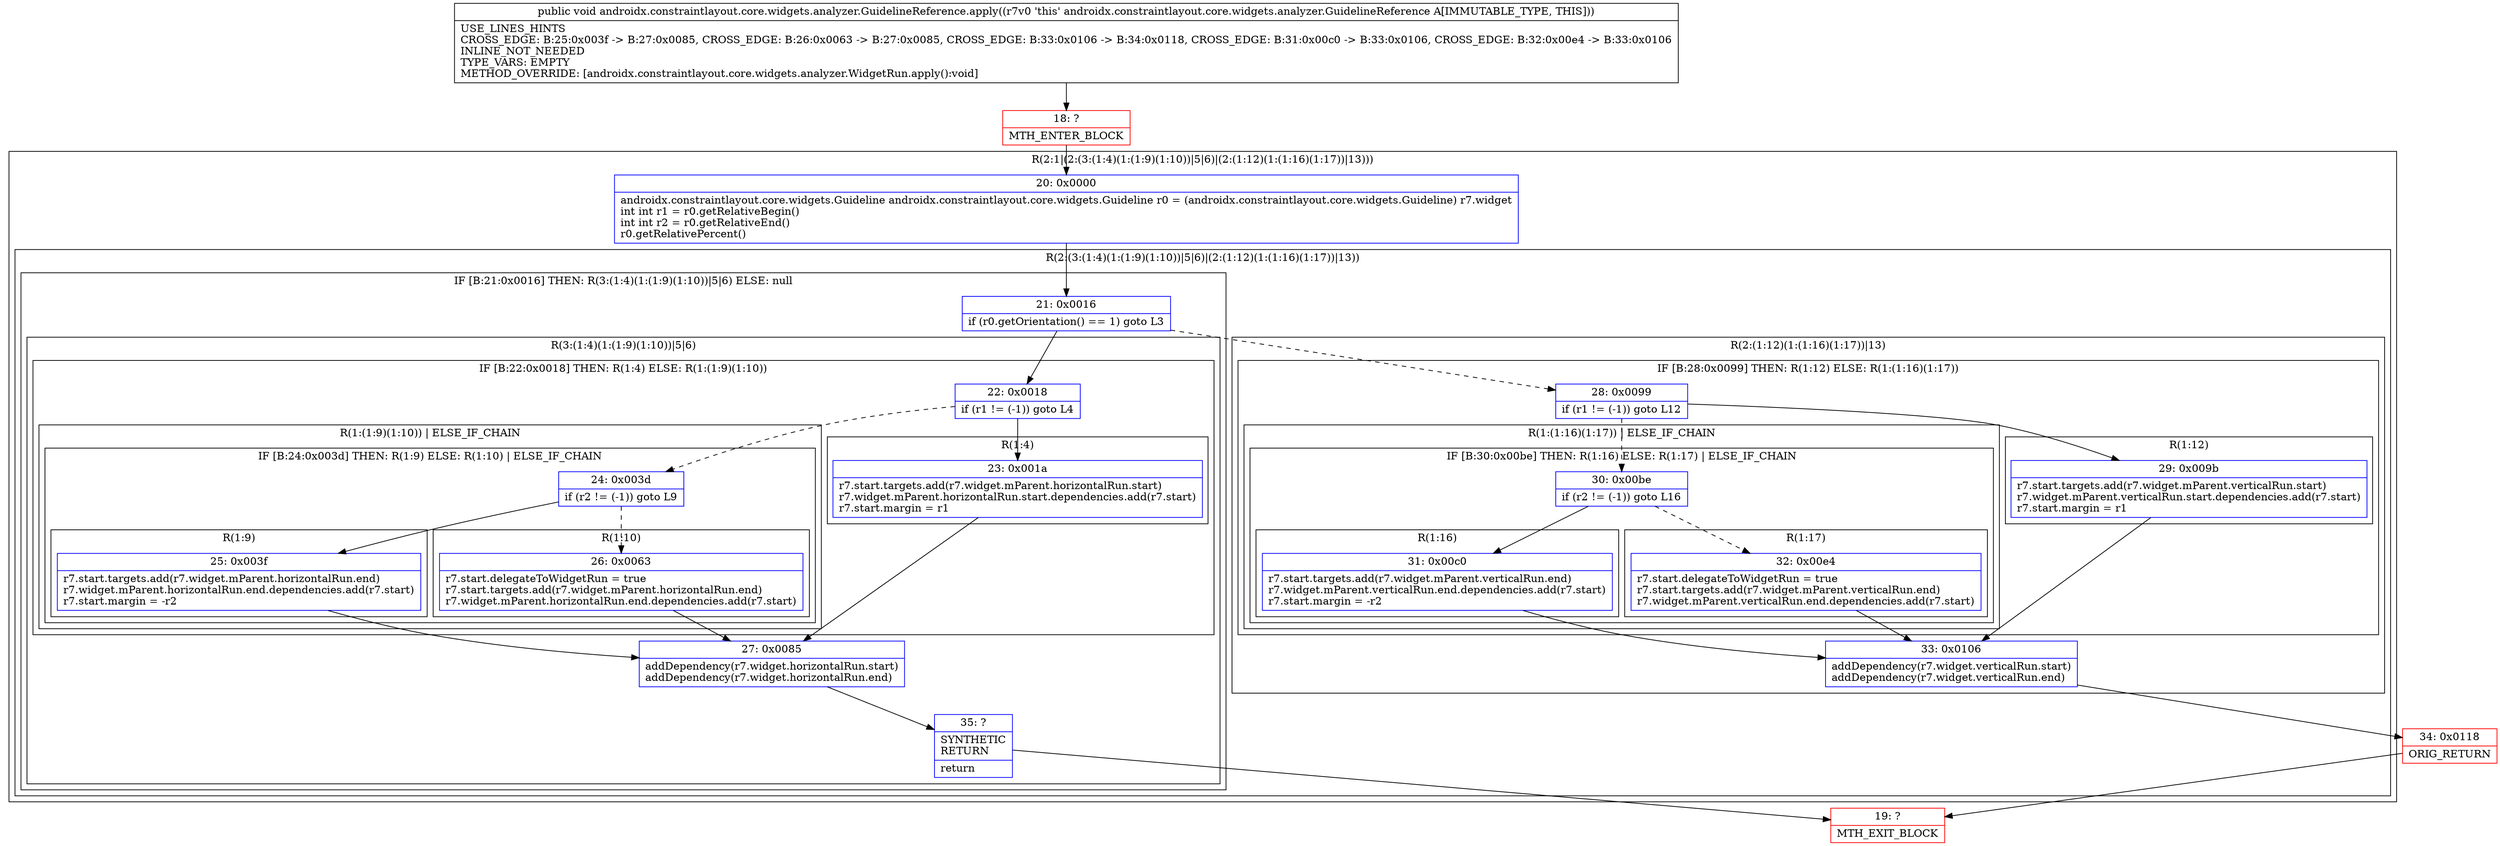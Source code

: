 digraph "CFG forandroidx.constraintlayout.core.widgets.analyzer.GuidelineReference.apply()V" {
subgraph cluster_Region_888833943 {
label = "R(2:1|(2:(3:(1:4)(1:(1:9)(1:10))|5|6)|(2:(1:12)(1:(1:16)(1:17))|13)))";
node [shape=record,color=blue];
Node_20 [shape=record,label="{20\:\ 0x0000|androidx.constraintlayout.core.widgets.Guideline androidx.constraintlayout.core.widgets.Guideline r0 = (androidx.constraintlayout.core.widgets.Guideline) r7.widget\lint int r1 = r0.getRelativeBegin()\lint int r2 = r0.getRelativeEnd()\lr0.getRelativePercent()\l}"];
subgraph cluster_Region_1595336746 {
label = "R(2:(3:(1:4)(1:(1:9)(1:10))|5|6)|(2:(1:12)(1:(1:16)(1:17))|13))";
node [shape=record,color=blue];
subgraph cluster_IfRegion_1051505116 {
label = "IF [B:21:0x0016] THEN: R(3:(1:4)(1:(1:9)(1:10))|5|6) ELSE: null";
node [shape=record,color=blue];
Node_21 [shape=record,label="{21\:\ 0x0016|if (r0.getOrientation() == 1) goto L3\l}"];
subgraph cluster_Region_159560067 {
label = "R(3:(1:4)(1:(1:9)(1:10))|5|6)";
node [shape=record,color=blue];
subgraph cluster_IfRegion_1268459836 {
label = "IF [B:22:0x0018] THEN: R(1:4) ELSE: R(1:(1:9)(1:10))";
node [shape=record,color=blue];
Node_22 [shape=record,label="{22\:\ 0x0018|if (r1 != (\-1)) goto L4\l}"];
subgraph cluster_Region_671951631 {
label = "R(1:4)";
node [shape=record,color=blue];
Node_23 [shape=record,label="{23\:\ 0x001a|r7.start.targets.add(r7.widget.mParent.horizontalRun.start)\lr7.widget.mParent.horizontalRun.start.dependencies.add(r7.start)\lr7.start.margin = r1\l}"];
}
subgraph cluster_Region_1175891865 {
label = "R(1:(1:9)(1:10)) | ELSE_IF_CHAIN\l";
node [shape=record,color=blue];
subgraph cluster_IfRegion_26387633 {
label = "IF [B:24:0x003d] THEN: R(1:9) ELSE: R(1:10) | ELSE_IF_CHAIN\l";
node [shape=record,color=blue];
Node_24 [shape=record,label="{24\:\ 0x003d|if (r2 != (\-1)) goto L9\l}"];
subgraph cluster_Region_1074176735 {
label = "R(1:9)";
node [shape=record,color=blue];
Node_25 [shape=record,label="{25\:\ 0x003f|r7.start.targets.add(r7.widget.mParent.horizontalRun.end)\lr7.widget.mParent.horizontalRun.end.dependencies.add(r7.start)\lr7.start.margin = \-r2\l}"];
}
subgraph cluster_Region_1279583892 {
label = "R(1:10)";
node [shape=record,color=blue];
Node_26 [shape=record,label="{26\:\ 0x0063|r7.start.delegateToWidgetRun = true\lr7.start.targets.add(r7.widget.mParent.horizontalRun.end)\lr7.widget.mParent.horizontalRun.end.dependencies.add(r7.start)\l}"];
}
}
}
}
Node_27 [shape=record,label="{27\:\ 0x0085|addDependency(r7.widget.horizontalRun.start)\laddDependency(r7.widget.horizontalRun.end)\l}"];
Node_35 [shape=record,label="{35\:\ ?|SYNTHETIC\lRETURN\l|return\l}"];
}
}
subgraph cluster_Region_620433550 {
label = "R(2:(1:12)(1:(1:16)(1:17))|13)";
node [shape=record,color=blue];
subgraph cluster_IfRegion_1210828710 {
label = "IF [B:28:0x0099] THEN: R(1:12) ELSE: R(1:(1:16)(1:17))";
node [shape=record,color=blue];
Node_28 [shape=record,label="{28\:\ 0x0099|if (r1 != (\-1)) goto L12\l}"];
subgraph cluster_Region_324189486 {
label = "R(1:12)";
node [shape=record,color=blue];
Node_29 [shape=record,label="{29\:\ 0x009b|r7.start.targets.add(r7.widget.mParent.verticalRun.start)\lr7.widget.mParent.verticalRun.start.dependencies.add(r7.start)\lr7.start.margin = r1\l}"];
}
subgraph cluster_Region_954839867 {
label = "R(1:(1:16)(1:17)) | ELSE_IF_CHAIN\l";
node [shape=record,color=blue];
subgraph cluster_IfRegion_1443257230 {
label = "IF [B:30:0x00be] THEN: R(1:16) ELSE: R(1:17) | ELSE_IF_CHAIN\l";
node [shape=record,color=blue];
Node_30 [shape=record,label="{30\:\ 0x00be|if (r2 != (\-1)) goto L16\l}"];
subgraph cluster_Region_1346058157 {
label = "R(1:16)";
node [shape=record,color=blue];
Node_31 [shape=record,label="{31\:\ 0x00c0|r7.start.targets.add(r7.widget.mParent.verticalRun.end)\lr7.widget.mParent.verticalRun.end.dependencies.add(r7.start)\lr7.start.margin = \-r2\l}"];
}
subgraph cluster_Region_1274067416 {
label = "R(1:17)";
node [shape=record,color=blue];
Node_32 [shape=record,label="{32\:\ 0x00e4|r7.start.delegateToWidgetRun = true\lr7.start.targets.add(r7.widget.mParent.verticalRun.end)\lr7.widget.mParent.verticalRun.end.dependencies.add(r7.start)\l}"];
}
}
}
}
Node_33 [shape=record,label="{33\:\ 0x0106|addDependency(r7.widget.verticalRun.start)\laddDependency(r7.widget.verticalRun.end)\l}"];
}
}
}
Node_18 [shape=record,color=red,label="{18\:\ ?|MTH_ENTER_BLOCK\l}"];
Node_19 [shape=record,color=red,label="{19\:\ ?|MTH_EXIT_BLOCK\l}"];
Node_34 [shape=record,color=red,label="{34\:\ 0x0118|ORIG_RETURN\l}"];
MethodNode[shape=record,label="{public void androidx.constraintlayout.core.widgets.analyzer.GuidelineReference.apply((r7v0 'this' androidx.constraintlayout.core.widgets.analyzer.GuidelineReference A[IMMUTABLE_TYPE, THIS]))  | USE_LINES_HINTS\lCROSS_EDGE: B:25:0x003f \-\> B:27:0x0085, CROSS_EDGE: B:26:0x0063 \-\> B:27:0x0085, CROSS_EDGE: B:33:0x0106 \-\> B:34:0x0118, CROSS_EDGE: B:31:0x00c0 \-\> B:33:0x0106, CROSS_EDGE: B:32:0x00e4 \-\> B:33:0x0106\lINLINE_NOT_NEEDED\lTYPE_VARS: EMPTY\lMETHOD_OVERRIDE: [androidx.constraintlayout.core.widgets.analyzer.WidgetRun.apply():void]\l}"];
MethodNode -> Node_18;Node_20 -> Node_21;
Node_21 -> Node_22;
Node_21 -> Node_28[style=dashed];
Node_22 -> Node_23;
Node_22 -> Node_24[style=dashed];
Node_23 -> Node_27;
Node_24 -> Node_25;
Node_24 -> Node_26[style=dashed];
Node_25 -> Node_27;
Node_26 -> Node_27;
Node_27 -> Node_35;
Node_35 -> Node_19;
Node_28 -> Node_29;
Node_28 -> Node_30[style=dashed];
Node_29 -> Node_33;
Node_30 -> Node_31;
Node_30 -> Node_32[style=dashed];
Node_31 -> Node_33;
Node_32 -> Node_33;
Node_33 -> Node_34;
Node_18 -> Node_20;
Node_34 -> Node_19;
}

